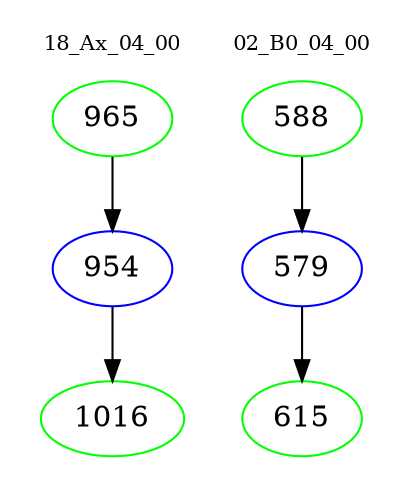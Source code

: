 digraph{
subgraph cluster_0 {
color = white
label = "18_Ax_04_00";
fontsize=10;
T0_965 [label="965", color="green"]
T0_965 -> T0_954 [color="black"]
T0_954 [label="954", color="blue"]
T0_954 -> T0_1016 [color="black"]
T0_1016 [label="1016", color="green"]
}
subgraph cluster_1 {
color = white
label = "02_B0_04_00";
fontsize=10;
T1_588 [label="588", color="green"]
T1_588 -> T1_579 [color="black"]
T1_579 [label="579", color="blue"]
T1_579 -> T1_615 [color="black"]
T1_615 [label="615", color="green"]
}
}
